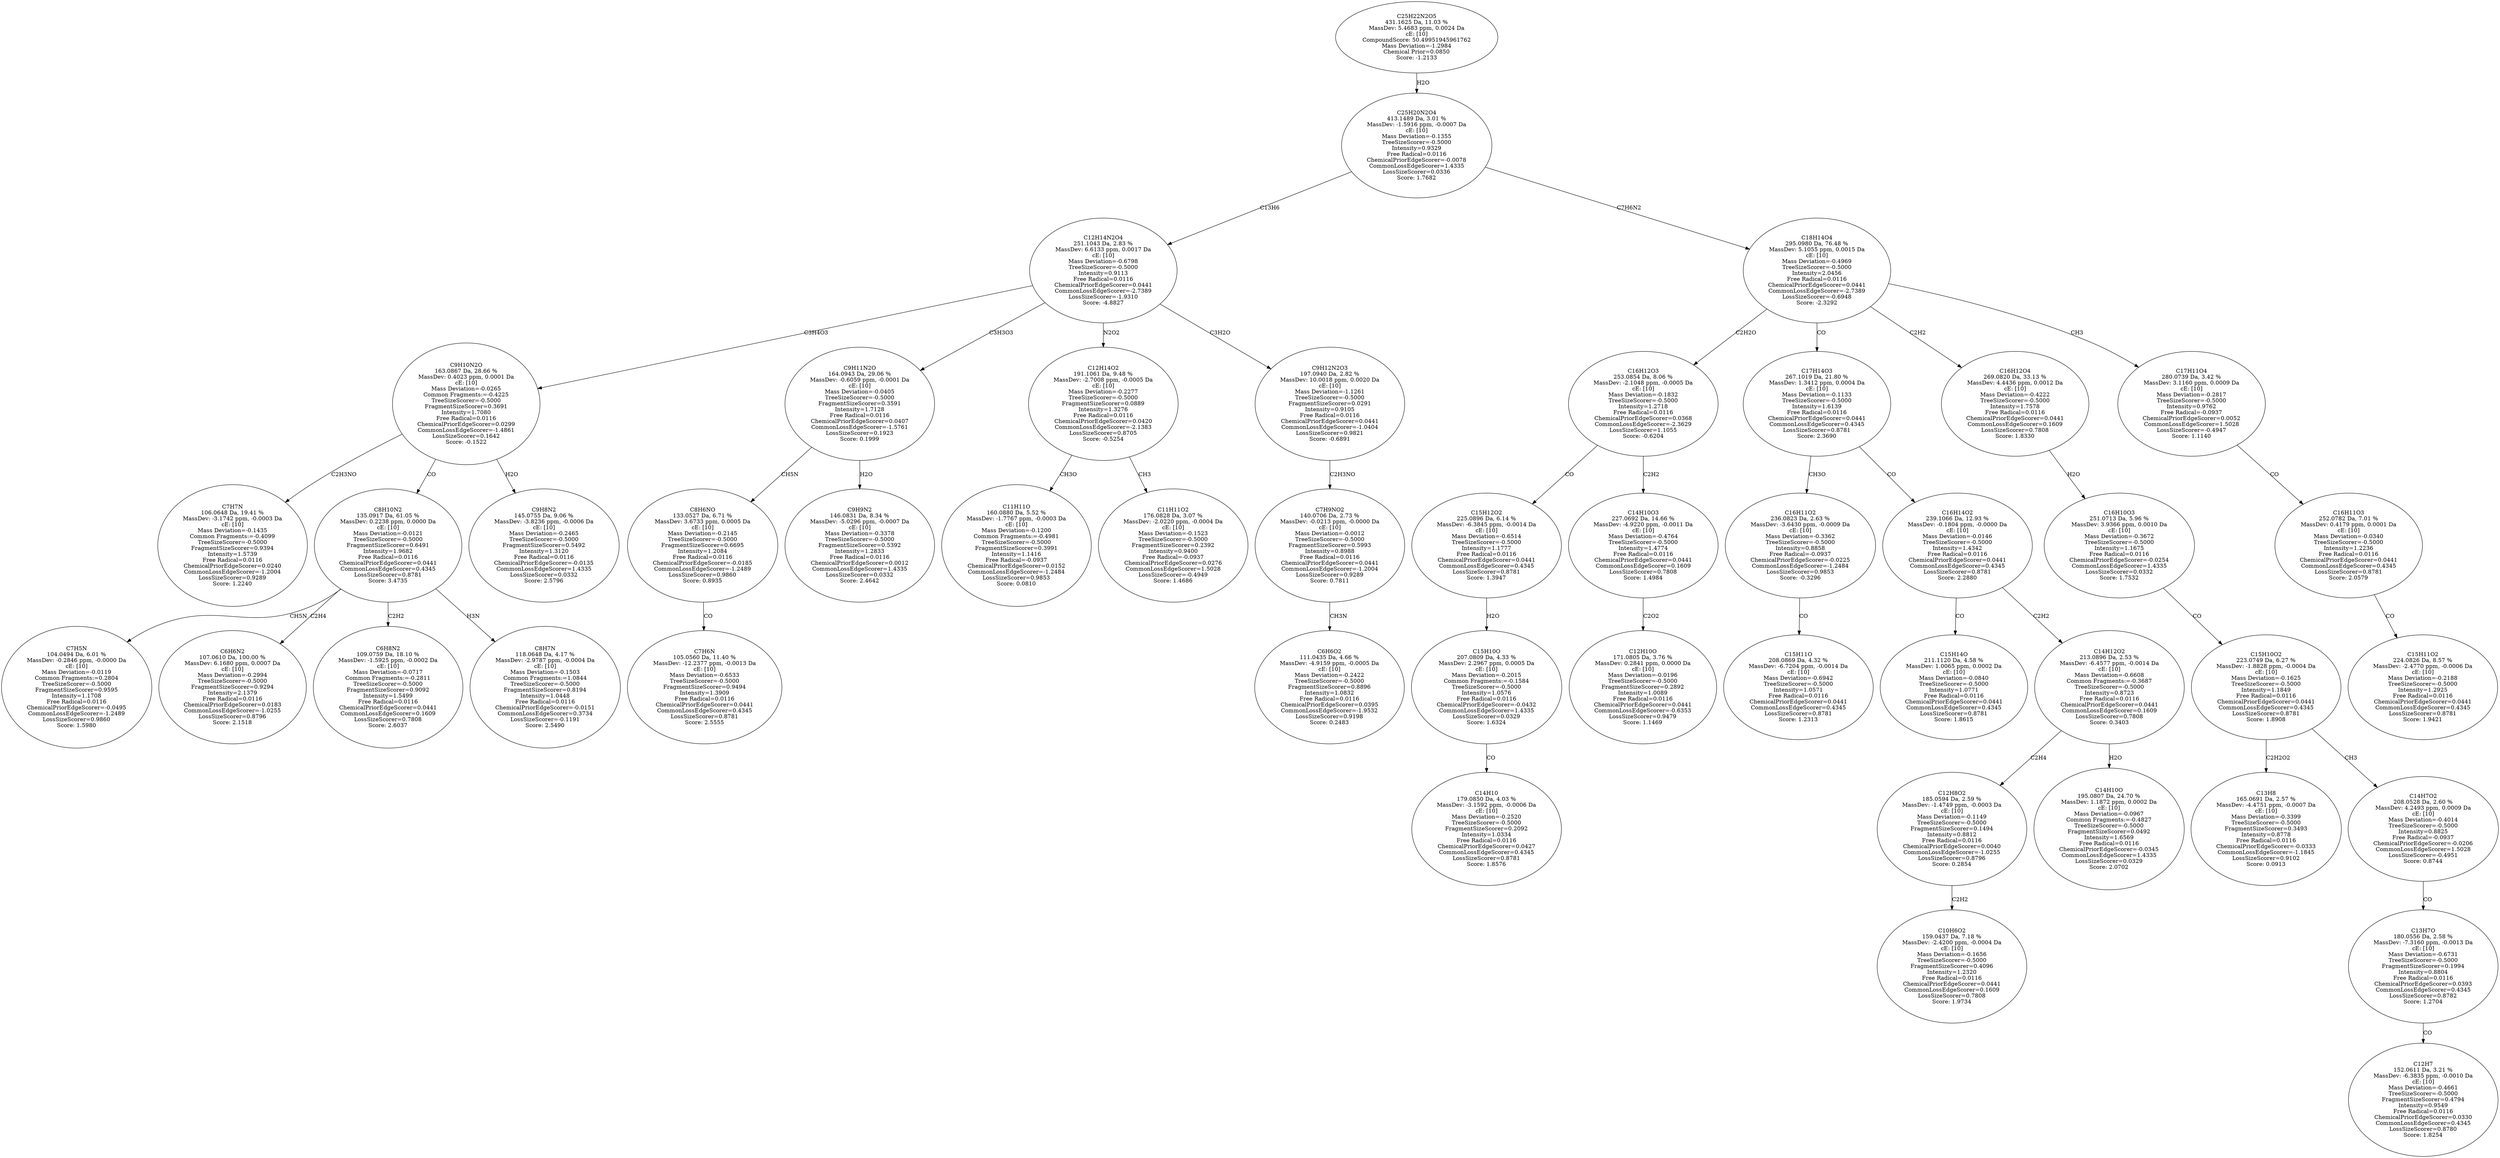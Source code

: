 strict digraph {
v1 [label="C7H7N\n106.0648 Da, 19.41 %\nMassDev: -3.1742 ppm, -0.0003 Da\ncE: [10]\nMass Deviation=-0.1435\nCommon Fragments:=-0.4099\nTreeSizeScorer=-0.5000\nFragmentSizeScorer=0.9394\nIntensity=1.5739\nFree Radical=0.0116\nChemicalPriorEdgeScorer=0.0240\nCommonLossEdgeScorer=-1.2004\nLossSizeScorer=0.9289\nScore: 1.2240"];
v2 [label="C7H5N\n104.0494 Da, 6.01 %\nMassDev: -0.2846 ppm, -0.0000 Da\ncE: [10]\nMass Deviation=-0.0119\nCommon Fragments:=0.2804\nTreeSizeScorer=-0.5000\nFragmentSizeScorer=0.9595\nIntensity=1.1708\nFree Radical=0.0116\nChemicalPriorEdgeScorer=-0.0495\nCommonLossEdgeScorer=-1.2489\nLossSizeScorer=0.9860\nScore: 1.5980"];
v3 [label="C6H6N2\n107.0610 Da, 100.00 %\nMassDev: 6.1680 ppm, 0.0007 Da\ncE: [10]\nMass Deviation=-0.2994\nTreeSizeScorer=-0.5000\nFragmentSizeScorer=0.9294\nIntensity=2.1379\nFree Radical=0.0116\nChemicalPriorEdgeScorer=0.0183\nCommonLossEdgeScorer=-1.0255\nLossSizeScorer=0.8796\nScore: 2.1518"];
v4 [label="C6H8N2\n109.0759 Da, 18.10 %\nMassDev: -1.5925 ppm, -0.0002 Da\ncE: [10]\nMass Deviation=-0.0717\nCommon Fragments:=-0.2811\nTreeSizeScorer=-0.5000\nFragmentSizeScorer=0.9092\nIntensity=1.5499\nFree Radical=0.0116\nChemicalPriorEdgeScorer=0.0441\nCommonLossEdgeScorer=0.1609\nLossSizeScorer=0.7808\nScore: 2.6037"];
v5 [label="C8H7N\n118.0648 Da, 4.17 %\nMassDev: -2.9787 ppm, -0.0004 Da\ncE: [10]\nMass Deviation=-0.1503\nCommon Fragments:=1.0844\nTreeSizeScorer=-0.5000\nFragmentSizeScorer=0.8194\nIntensity=1.0448\nFree Radical=0.0116\nChemicalPriorEdgeScorer=-0.0151\nCommonLossEdgeScorer=0.3734\nLossSizeScorer=-0.1191\nScore: 2.5490"];
v6 [label="C8H10N2\n135.0917 Da, 61.05 %\nMassDev: 0.2238 ppm, 0.0000 Da\ncE: [10]\nMass Deviation=-0.0121\nTreeSizeScorer=-0.5000\nFragmentSizeScorer=0.6491\nIntensity=1.9682\nFree Radical=0.0116\nChemicalPriorEdgeScorer=0.0441\nCommonLossEdgeScorer=0.4345\nLossSizeScorer=0.8781\nScore: 3.4735"];
v7 [label="C9H8N2\n145.0755 Da, 9.06 %\nMassDev: -3.8236 ppm, -0.0006 Da\ncE: [10]\nMass Deviation=-0.2465\nTreeSizeScorer=-0.5000\nFragmentSizeScorer=0.5492\nIntensity=1.3120\nFree Radical=0.0116\nChemicalPriorEdgeScorer=-0.0135\nCommonLossEdgeScorer=1.4335\nLossSizeScorer=0.0332\nScore: 2.5796"];
v8 [label="C9H10N2O\n163.0867 Da, 28.66 %\nMassDev: 0.4023 ppm, 0.0001 Da\ncE: [10]\nMass Deviation=-0.0265\nCommon Fragments:=-0.4225\nTreeSizeScorer=-0.5000\nFragmentSizeScorer=0.3691\nIntensity=1.7080\nFree Radical=0.0116\nChemicalPriorEdgeScorer=0.0299\nCommonLossEdgeScorer=-1.4861\nLossSizeScorer=0.1642\nScore: -0.1522"];
v9 [label="C7H6N\n105.0560 Da, 11.40 %\nMassDev: -12.2377 ppm, -0.0013 Da\ncE: [10]\nMass Deviation=-0.6533\nTreeSizeScorer=-0.5000\nFragmentSizeScorer=0.9494\nIntensity=1.3909\nFree Radical=0.0116\nChemicalPriorEdgeScorer=0.0441\nCommonLossEdgeScorer=0.4345\nLossSizeScorer=0.8781\nScore: 2.5555"];
v10 [label="C8H6NO\n133.0527 Da, 6.71 %\nMassDev: 3.6733 ppm, 0.0005 Da\ncE: [10]\nMass Deviation=-0.2145\nTreeSizeScorer=-0.5000\nFragmentSizeScorer=0.6695\nIntensity=1.2084\nFree Radical=0.0116\nChemicalPriorEdgeScorer=-0.0185\nCommonLossEdgeScorer=-1.2489\nLossSizeScorer=0.9860\nScore: 0.8935"];
v11 [label="C9H9N2\n146.0831 Da, 8.34 %\nMassDev: -5.0296 ppm, -0.0007 Da\ncE: [10]\nMass Deviation=-0.3378\nTreeSizeScorer=-0.5000\nFragmentSizeScorer=0.5392\nIntensity=1.2833\nFree Radical=0.0116\nChemicalPriorEdgeScorer=0.0012\nCommonLossEdgeScorer=1.4335\nLossSizeScorer=0.0332\nScore: 2.4642"];
v12 [label="C9H11N2O\n164.0943 Da, 29.06 %\nMassDev: -0.6059 ppm, -0.0001 Da\ncE: [10]\nMass Deviation=-0.0405\nTreeSizeScorer=-0.5000\nFragmentSizeScorer=0.3591\nIntensity=1.7128\nFree Radical=0.0116\nChemicalPriorEdgeScorer=0.0407\nCommonLossEdgeScorer=-1.5761\nLossSizeScorer=0.1923\nScore: 0.1999"];
v13 [label="C11H11O\n160.0880 Da, 5.52 %\nMassDev: -1.7767 ppm, -0.0003 Da\ncE: [10]\nMass Deviation=-0.1200\nCommon Fragments:=-0.4981\nTreeSizeScorer=-0.5000\nFragmentSizeScorer=0.3991\nIntensity=1.1416\nFree Radical=-0.0937\nChemicalPriorEdgeScorer=0.0152\nCommonLossEdgeScorer=-1.2484\nLossSizeScorer=0.9853\nScore: 0.0810"];
v14 [label="C11H11O2\n176.0828 Da, 3.07 %\nMassDev: -2.0220 ppm, -0.0004 Da\ncE: [10]\nMass Deviation=-0.1523\nTreeSizeScorer=-0.5000\nFragmentSizeScorer=0.2392\nIntensity=0.9400\nFree Radical=-0.0937\nChemicalPriorEdgeScorer=0.0276\nCommonLossEdgeScorer=1.5028\nLossSizeScorer=-0.4949\nScore: 1.4686"];
v15 [label="C12H14O2\n191.1061 Da, 9.48 %\nMassDev: -2.7008 ppm, -0.0005 Da\ncE: [10]\nMass Deviation=-0.2277\nTreeSizeScorer=-0.5000\nFragmentSizeScorer=0.0889\nIntensity=1.3276\nFree Radical=0.0116\nChemicalPriorEdgeScorer=0.0420\nCommonLossEdgeScorer=-2.1383\nLossSizeScorer=0.8705\nScore: -0.5254"];
v16 [label="C6H6O2\n111.0435 Da, 4.66 %\nMassDev: -4.9159 ppm, -0.0005 Da\ncE: [10]\nMass Deviation=-0.2422\nTreeSizeScorer=-0.5000\nFragmentSizeScorer=0.8896\nIntensity=1.0832\nFree Radical=0.0116\nChemicalPriorEdgeScorer=0.0395\nCommonLossEdgeScorer=-1.9532\nLossSizeScorer=0.9198\nScore: 0.2483"];
v17 [label="C7H9NO2\n140.0706 Da, 2.73 %\nMassDev: -0.0213 ppm, -0.0000 Da\ncE: [10]\nMass Deviation=-0.0012\nTreeSizeScorer=-0.5000\nFragmentSizeScorer=0.5993\nIntensity=0.8988\nFree Radical=0.0116\nChemicalPriorEdgeScorer=0.0441\nCommonLossEdgeScorer=-1.2004\nLossSizeScorer=0.9289\nScore: 0.7811"];
v18 [label="C9H12N2O3\n197.0940 Da, 2.82 %\nMassDev: 10.0018 ppm, 0.0020 Da\ncE: [10]\nMass Deviation=-1.1261\nTreeSizeScorer=-0.5000\nFragmentSizeScorer=0.0291\nIntensity=0.9105\nFree Radical=0.0116\nChemicalPriorEdgeScorer=0.0441\nCommonLossEdgeScorer=-1.0404\nLossSizeScorer=0.9821\nScore: -0.6891"];
v19 [label="C12H14N2O4\n251.1043 Da, 2.83 %\nMassDev: 6.6133 ppm, 0.0017 Da\ncE: [10]\nMass Deviation=-0.6798\nTreeSizeScorer=-0.5000\nIntensity=0.9113\nFree Radical=0.0116\nChemicalPriorEdgeScorer=0.0441\nCommonLossEdgeScorer=-2.7389\nLossSizeScorer=-1.9310\nScore: -4.8827"];
v20 [label="C14H10\n179.0850 Da, 4.03 %\nMassDev: -3.1592 ppm, -0.0006 Da\ncE: [10]\nMass Deviation=-0.2520\nTreeSizeScorer=-0.5000\nFragmentSizeScorer=0.2092\nIntensity=1.0334\nFree Radical=0.0116\nChemicalPriorEdgeScorer=0.0427\nCommonLossEdgeScorer=0.4345\nLossSizeScorer=0.8781\nScore: 1.8576"];
v21 [label="C15H10O\n207.0809 Da, 4.33 %\nMassDev: 2.2967 ppm, 0.0005 Da\ncE: [10]\nMass Deviation=-0.2015\nCommon Fragments:=-0.1584\nTreeSizeScorer=-0.5000\nIntensity=1.0576\nFree Radical=0.0116\nChemicalPriorEdgeScorer=-0.0432\nCommonLossEdgeScorer=1.4335\nLossSizeScorer=0.0329\nScore: 1.6324"];
v22 [label="C15H12O2\n225.0896 Da, 6.14 %\nMassDev: -6.3845 ppm, -0.0014 Da\ncE: [10]\nMass Deviation=-0.6514\nTreeSizeScorer=-0.5000\nIntensity=1.1777\nFree Radical=0.0116\nChemicalPriorEdgeScorer=0.0441\nCommonLossEdgeScorer=0.4345\nLossSizeScorer=0.8781\nScore: 1.3947"];
v23 [label="C12H10O\n171.0805 Da, 3.76 %\nMassDev: 0.2841 ppm, 0.0000 Da\ncE: [10]\nMass Deviation=-0.0196\nTreeSizeScorer=-0.5000\nFragmentSizeScorer=0.2892\nIntensity=1.0089\nFree Radical=0.0116\nChemicalPriorEdgeScorer=0.0441\nCommonLossEdgeScorer=-0.6353\nLossSizeScorer=0.9479\nScore: 1.1469"];
v24 [label="C14H10O3\n227.0692 Da, 14.66 %\nMassDev: -4.9220 ppm, -0.0011 Da\ncE: [10]\nMass Deviation=-0.4764\nTreeSizeScorer=-0.5000\nIntensity=1.4774\nFree Radical=0.0116\nChemicalPriorEdgeScorer=0.0441\nCommonLossEdgeScorer=0.1609\nLossSizeScorer=0.7808\nScore: 1.4984"];
v25 [label="C16H12O3\n253.0854 Da, 8.06 %\nMassDev: -2.1048 ppm, -0.0005 Da\ncE: [10]\nMass Deviation=-0.1832\nTreeSizeScorer=-0.5000\nIntensity=1.2718\nFree Radical=0.0116\nChemicalPriorEdgeScorer=0.0368\nCommonLossEdgeScorer=-2.3629\nLossSizeScorer=1.1055\nScore: -0.6204"];
v26 [label="C15H11O\n208.0869 Da, 4.32 %\nMassDev: -6.7204 ppm, -0.0014 Da\ncE: [10]\nMass Deviation=-0.6942\nTreeSizeScorer=-0.5000\nIntensity=1.0571\nFree Radical=0.0116\nChemicalPriorEdgeScorer=0.0441\nCommonLossEdgeScorer=0.4345\nLossSizeScorer=0.8781\nScore: 1.2313"];
v27 [label="C16H11O2\n236.0823 Da, 2.63 %\nMassDev: -3.6430 ppm, -0.0009 Da\ncE: [10]\nMass Deviation=-0.3362\nTreeSizeScorer=-0.5000\nIntensity=0.8858\nFree Radical=-0.0937\nChemicalPriorEdgeScorer=-0.0225\nCommonLossEdgeScorer=-1.2484\nLossSizeScorer=0.9853\nScore: -0.3296"];
v28 [label="C15H14O\n211.1120 Da, 4.58 %\nMassDev: 1.0065 ppm, 0.0002 Da\ncE: [10]\nMass Deviation=-0.0840\nTreeSizeScorer=-0.5000\nIntensity=1.0771\nFree Radical=0.0116\nChemicalPriorEdgeScorer=0.0441\nCommonLossEdgeScorer=0.4345\nLossSizeScorer=0.8781\nScore: 1.8615"];
v29 [label="C10H6O2\n159.0437 Da, 7.18 %\nMassDev: -2.4200 ppm, -0.0004 Da\ncE: [10]\nMass Deviation=-0.1656\nTreeSizeScorer=-0.5000\nFragmentSizeScorer=0.4096\nIntensity=1.2320\nFree Radical=0.0116\nChemicalPriorEdgeScorer=0.0441\nCommonLossEdgeScorer=0.1609\nLossSizeScorer=0.7808\nScore: 1.9734"];
v30 [label="C12H8O2\n185.0594 Da, 2.59 %\nMassDev: -1.4749 ppm, -0.0003 Da\ncE: [10]\nMass Deviation=-0.1149\nTreeSizeScorer=-0.5000\nFragmentSizeScorer=0.1494\nIntensity=0.8812\nFree Radical=0.0116\nChemicalPriorEdgeScorer=0.0040\nCommonLossEdgeScorer=-1.0255\nLossSizeScorer=0.8796\nScore: 0.2854"];
v31 [label="C14H10O\n195.0807 Da, 24.70 %\nMassDev: 1.1872 ppm, 0.0002 Da\ncE: [10]\nMass Deviation=-0.0967\nCommon Fragments:=-0.4827\nTreeSizeScorer=-0.5000\nFragmentSizeScorer=0.0492\nIntensity=1.6569\nFree Radical=0.0116\nChemicalPriorEdgeScorer=-0.0345\nCommonLossEdgeScorer=1.4335\nLossSizeScorer=0.0329\nScore: 2.0702"];
v32 [label="C14H12O2\n213.0896 Da, 2.53 %\nMassDev: -6.4577 ppm, -0.0014 Da\ncE: [10]\nMass Deviation=-0.6608\nCommon Fragments:=-0.3687\nTreeSizeScorer=-0.5000\nIntensity=0.8723\nFree Radical=0.0116\nChemicalPriorEdgeScorer=0.0441\nCommonLossEdgeScorer=0.1609\nLossSizeScorer=0.7808\nScore: 0.3403"];
v33 [label="C16H14O2\n239.1066 Da, 12.93 %\nMassDev: -0.1804 ppm, -0.0000 Da\ncE: [10]\nMass Deviation=-0.0146\nTreeSizeScorer=-0.5000\nIntensity=1.4342\nFree Radical=0.0116\nChemicalPriorEdgeScorer=0.0441\nCommonLossEdgeScorer=0.4345\nLossSizeScorer=0.8781\nScore: 2.2880"];
v34 [label="C17H14O3\n267.1019 Da, 21.80 %\nMassDev: 1.3412 ppm, 0.0004 Da\ncE: [10]\nMass Deviation=-0.1133\nTreeSizeScorer=-0.5000\nIntensity=1.6139\nFree Radical=0.0116\nChemicalPriorEdgeScorer=0.0441\nCommonLossEdgeScorer=0.4345\nLossSizeScorer=0.8781\nScore: 2.3690"];
v35 [label="C13H8\n165.0691 Da, 2.57 %\nMassDev: -4.4751 ppm, -0.0007 Da\ncE: [10]\nMass Deviation=-0.3399\nTreeSizeScorer=-0.5000\nFragmentSizeScorer=0.3493\nIntensity=0.8778\nFree Radical=0.0116\nChemicalPriorEdgeScorer=-0.0333\nCommonLossEdgeScorer=-1.1845\nLossSizeScorer=0.9102\nScore: 0.0913"];
v36 [label="C12H7\n152.0611 Da, 3.21 %\nMassDev: -6.3835 ppm, -0.0010 Da\ncE: [10]\nMass Deviation=-0.4661\nTreeSizeScorer=-0.5000\nFragmentSizeScorer=0.4794\nIntensity=0.9549\nFree Radical=0.0116\nChemicalPriorEdgeScorer=0.0330\nCommonLossEdgeScorer=0.4345\nLossSizeScorer=0.8780\nScore: 1.8254"];
v37 [label="C13H7O\n180.0556 Da, 2.58 %\nMassDev: -7.3160 ppm, -0.0013 Da\ncE: [10]\nMass Deviation=-0.6731\nTreeSizeScorer=-0.5000\nFragmentSizeScorer=0.1994\nIntensity=0.8804\nFree Radical=0.0116\nChemicalPriorEdgeScorer=0.0393\nCommonLossEdgeScorer=0.4345\nLossSizeScorer=0.8782\nScore: 1.2704"];
v38 [label="C14H7O2\n208.0528 Da, 2.60 %\nMassDev: 4.2493 ppm, 0.0009 Da\ncE: [10]\nMass Deviation=-0.4014\nTreeSizeScorer=-0.5000\nIntensity=0.8825\nFree Radical=-0.0937\nChemicalPriorEdgeScorer=-0.0206\nCommonLossEdgeScorer=1.5028\nLossSizeScorer=-0.4951\nScore: 0.8744"];
v39 [label="C15H10O2\n223.0749 Da, 6.27 %\nMassDev: -1.8828 ppm, -0.0004 Da\ncE: [10]\nMass Deviation=-0.1625\nTreeSizeScorer=-0.5000\nIntensity=1.1849\nFree Radical=0.0116\nChemicalPriorEdgeScorer=0.0441\nCommonLossEdgeScorer=0.4345\nLossSizeScorer=0.8781\nScore: 1.8908"];
v40 [label="C16H10O3\n251.0713 Da, 5.96 %\nMassDev: 3.9366 ppm, 0.0010 Da\ncE: [10]\nMass Deviation=-0.3672\nTreeSizeScorer=-0.5000\nIntensity=1.1675\nFree Radical=0.0116\nChemicalPriorEdgeScorer=-0.0254\nCommonLossEdgeScorer=1.4335\nLossSizeScorer=0.0332\nScore: 1.7532"];
v41 [label="C16H12O4\n269.0820 Da, 33.13 %\nMassDev: 4.4436 ppm, 0.0012 Da\ncE: [10]\nMass Deviation=-0.4222\nTreeSizeScorer=-0.5000\nIntensity=1.7578\nFree Radical=0.0116\nChemicalPriorEdgeScorer=0.0441\nCommonLossEdgeScorer=0.1609\nLossSizeScorer=0.7808\nScore: 1.8330"];
v42 [label="C15H11O2\n224.0826 Da, 8.57 %\nMassDev: -2.4770 ppm, -0.0006 Da\ncE: [10]\nMass Deviation=-0.2188\nTreeSizeScorer=-0.5000\nIntensity=1.2925\nFree Radical=0.0116\nChemicalPriorEdgeScorer=0.0441\nCommonLossEdgeScorer=0.4345\nLossSizeScorer=0.8781\nScore: 1.9421"];
v43 [label="C16H11O3\n252.0782 Da, 7.01 %\nMassDev: 0.4179 ppm, 0.0001 Da\ncE: [10]\nMass Deviation=-0.0340\nTreeSizeScorer=-0.5000\nIntensity=1.2236\nFree Radical=0.0116\nChemicalPriorEdgeScorer=0.0441\nCommonLossEdgeScorer=0.4345\nLossSizeScorer=0.8781\nScore: 2.0579"];
v44 [label="C17H11O4\n280.0739 Da, 3.42 %\nMassDev: 3.1160 ppm, 0.0009 Da\ncE: [10]\nMass Deviation=-0.2817\nTreeSizeScorer=-0.5000\nIntensity=0.9762\nFree Radical=-0.0937\nChemicalPriorEdgeScorer=0.0052\nCommonLossEdgeScorer=1.5028\nLossSizeScorer=-0.4947\nScore: 1.1140"];
v45 [label="C18H14O4\n295.0980 Da, 76.48 %\nMassDev: 5.1055 ppm, 0.0015 Da\ncE: [10]\nMass Deviation=-0.4969\nTreeSizeScorer=-0.5000\nIntensity=2.0456\nFree Radical=0.0116\nChemicalPriorEdgeScorer=0.0441\nCommonLossEdgeScorer=-2.7389\nLossSizeScorer=-0.6948\nScore: -2.3292"];
v46 [label="C25H20N2O4\n413.1489 Da, 3.01 %\nMassDev: -1.5916 ppm, -0.0007 Da\ncE: [10]\nMass Deviation=-0.1355\nTreeSizeScorer=-0.5000\nIntensity=0.9329\nFree Radical=0.0116\nChemicalPriorEdgeScorer=-0.0078\nCommonLossEdgeScorer=1.4335\nLossSizeScorer=0.0336\nScore: 1.7682"];
v47 [label="C25H22N2O5\n431.1625 Da, 11.03 %\nMassDev: 5.4683 ppm, 0.0024 Da\ncE: [10]\nCompoundScore: 50.49951945961762\nMass Deviation=-1.2984\nChemical Prior=0.0850\nScore: -1.2133"];
v8 -> v1 [label="C2H3NO"];
v6 -> v2 [label="CH5N"];
v6 -> v3 [label="C2H4"];
v6 -> v4 [label="C2H2"];
v6 -> v5 [label="H3N"];
v8 -> v6 [label="CO"];
v8 -> v7 [label="H2O"];
v19 -> v8 [label="C3H4O3"];
v10 -> v9 [label="CO"];
v12 -> v10 [label="CH5N"];
v12 -> v11 [label="H2O"];
v19 -> v12 [label="C3H3O3"];
v15 -> v13 [label="CH3O"];
v15 -> v14 [label="CH3"];
v19 -> v15 [label="N2O2"];
v17 -> v16 [label="CH3N"];
v18 -> v17 [label="C2H3NO"];
v19 -> v18 [label="C3H2O"];
v46 -> v19 [label="C13H6"];
v21 -> v20 [label="CO"];
v22 -> v21 [label="H2O"];
v25 -> v22 [label="CO"];
v24 -> v23 [label="C2O2"];
v25 -> v24 [label="C2H2"];
v45 -> v25 [label="C2H2O"];
v27 -> v26 [label="CO"];
v34 -> v27 [label="CH3O"];
v33 -> v28 [label="CO"];
v30 -> v29 [label="C2H2"];
v32 -> v30 [label="C2H4"];
v32 -> v31 [label="H2O"];
v33 -> v32 [label="C2H2"];
v34 -> v33 [label="CO"];
v45 -> v34 [label="CO"];
v39 -> v35 [label="C2H2O2"];
v37 -> v36 [label="CO"];
v38 -> v37 [label="CO"];
v39 -> v38 [label="CH3"];
v40 -> v39 [label="CO"];
v41 -> v40 [label="H2O"];
v45 -> v41 [label="C2H2"];
v43 -> v42 [label="CO"];
v44 -> v43 [label="CO"];
v45 -> v44 [label="CH3"];
v46 -> v45 [label="C7H6N2"];
v47 -> v46 [label="H2O"];
}